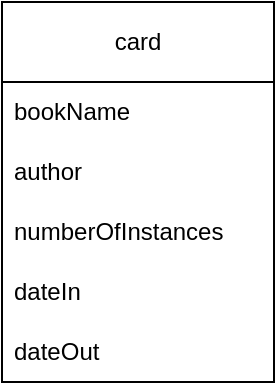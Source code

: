<mxfile version="20.8.11" type="github">
  <diagram name="Страница 1" id="sR3c74Tv7p2v7TAcI4P8">
    <mxGraphModel dx="1372" dy="779" grid="1" gridSize="10" guides="1" tooltips="1" connect="1" arrows="1" fold="1" page="1" pageScale="1" pageWidth="827" pageHeight="1169" math="0" shadow="0">
      <root>
        <mxCell id="0" />
        <mxCell id="1" parent="0" />
        <mxCell id="ppL-i9UlMOOTx5Zw5KFP-1" value="card" style="swimlane;fontStyle=0;childLayout=stackLayout;horizontal=1;startSize=40;horizontalStack=0;resizeParent=1;resizeParentMax=0;resizeLast=0;collapsible=1;marginBottom=0;whiteSpace=wrap;html=1;" vertex="1" parent="1">
          <mxGeometry x="344" y="290" width="136" height="190" as="geometry">
            <mxRectangle x="344" y="290" width="60" height="30" as="alternateBounds" />
          </mxGeometry>
        </mxCell>
        <mxCell id="ppL-i9UlMOOTx5Zw5KFP-3" value="bookName" style="text;strokeColor=none;fillColor=none;align=left;verticalAlign=middle;spacingLeft=4;spacingRight=4;overflow=hidden;points=[[0,0.5],[1,0.5]];portConstraint=eastwest;rotatable=0;whiteSpace=wrap;html=1;" vertex="1" parent="ppL-i9UlMOOTx5Zw5KFP-1">
          <mxGeometry y="40" width="136" height="30" as="geometry" />
        </mxCell>
        <mxCell id="ppL-i9UlMOOTx5Zw5KFP-4" value="author" style="text;strokeColor=none;fillColor=none;align=left;verticalAlign=middle;spacingLeft=4;spacingRight=4;overflow=hidden;points=[[0,0.5],[1,0.5]];portConstraint=eastwest;rotatable=0;whiteSpace=wrap;html=1;" vertex="1" parent="ppL-i9UlMOOTx5Zw5KFP-1">
          <mxGeometry y="70" width="136" height="30" as="geometry" />
        </mxCell>
        <mxCell id="ppL-i9UlMOOTx5Zw5KFP-7" value="numberOfInstances" style="text;strokeColor=none;fillColor=none;align=left;verticalAlign=middle;spacingLeft=4;spacingRight=4;overflow=hidden;points=[[0,0.5],[1,0.5]];portConstraint=eastwest;rotatable=0;whiteSpace=wrap;html=1;" vertex="1" parent="ppL-i9UlMOOTx5Zw5KFP-1">
          <mxGeometry y="100" width="136" height="30" as="geometry" />
        </mxCell>
        <mxCell id="ppL-i9UlMOOTx5Zw5KFP-8" value="dateIn" style="text;strokeColor=none;fillColor=none;align=left;verticalAlign=middle;spacingLeft=4;spacingRight=4;overflow=hidden;points=[[0,0.5],[1,0.5]];portConstraint=eastwest;rotatable=0;whiteSpace=wrap;html=1;" vertex="1" parent="ppL-i9UlMOOTx5Zw5KFP-1">
          <mxGeometry y="130" width="136" height="30" as="geometry" />
        </mxCell>
        <mxCell id="ppL-i9UlMOOTx5Zw5KFP-14" value="dateOut" style="text;strokeColor=none;fillColor=none;align=left;verticalAlign=middle;spacingLeft=4;spacingRight=4;overflow=hidden;points=[[0,0.5],[1,0.5]];portConstraint=eastwest;rotatable=0;whiteSpace=wrap;html=1;" vertex="1" parent="ppL-i9UlMOOTx5Zw5KFP-1">
          <mxGeometry y="160" width="136" height="30" as="geometry" />
        </mxCell>
      </root>
    </mxGraphModel>
  </diagram>
</mxfile>
